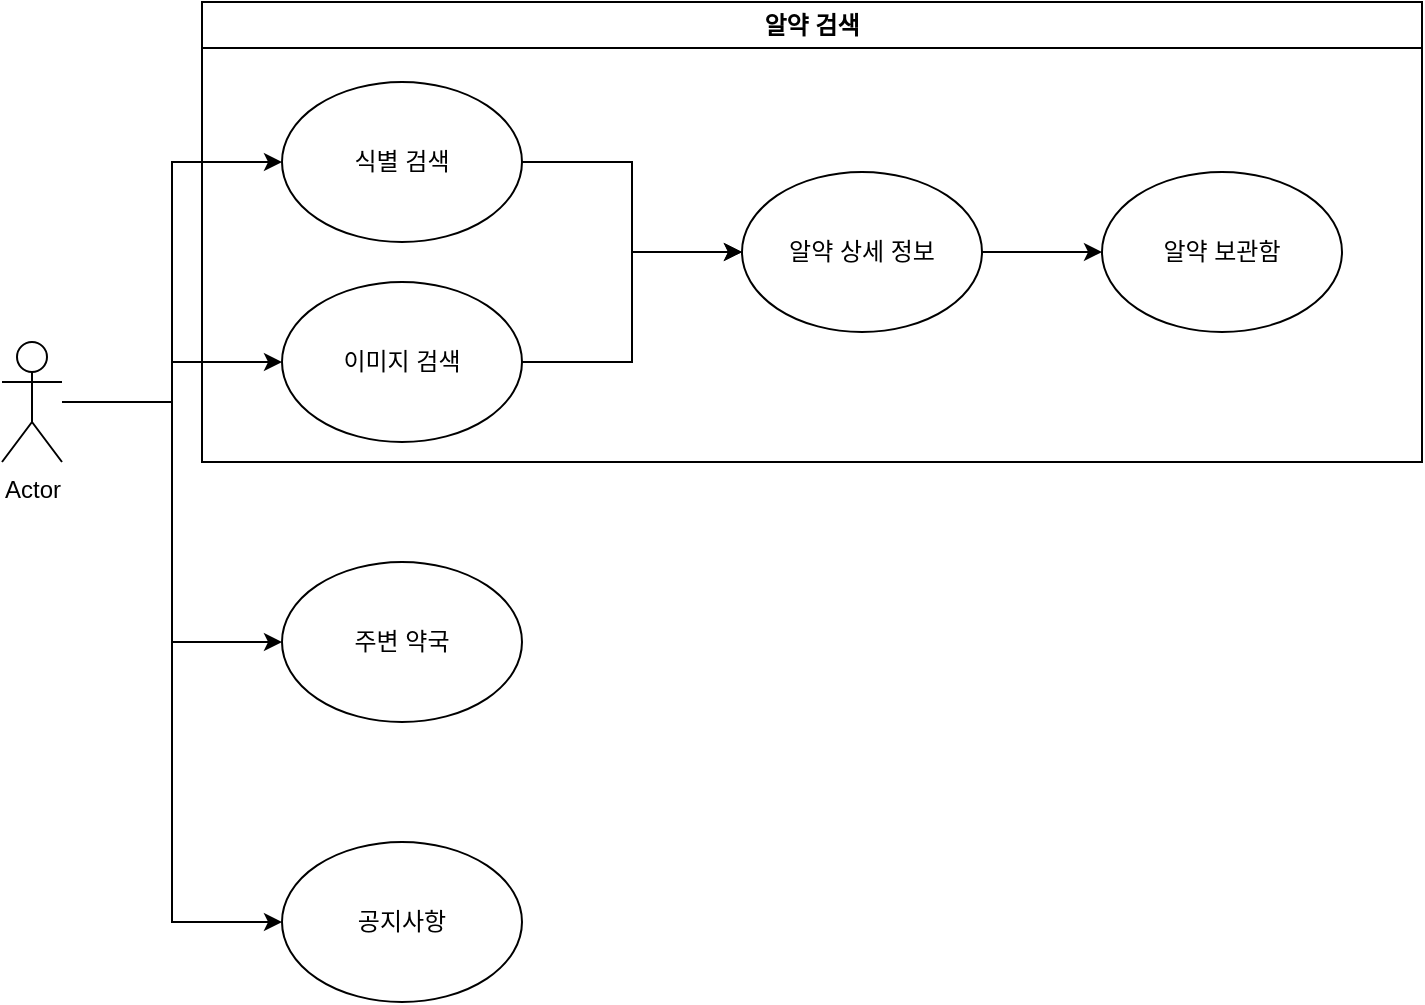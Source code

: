 <mxfile version="27.0.9">
  <diagram name="페이지-1" id="v2m0u7Tq7ZrRJvh4xyKS">
    <mxGraphModel dx="1426" dy="757" grid="1" gridSize="10" guides="1" tooltips="1" connect="1" arrows="1" fold="1" page="1" pageScale="1" pageWidth="827" pageHeight="1169" math="0" shadow="0">
      <root>
        <mxCell id="0" />
        <mxCell id="1" parent="0" />
        <mxCell id="_laJthD7RzezHino16pQ-17" style="edgeStyle=orthogonalEdgeStyle;rounded=0;orthogonalLoop=1;jettySize=auto;html=1;entryX=0;entryY=0.5;entryDx=0;entryDy=0;" parent="1" source="_laJthD7RzezHino16pQ-1" target="_laJthD7RzezHino16pQ-4" edge="1">
          <mxGeometry relative="1" as="geometry" />
        </mxCell>
        <mxCell id="_laJthD7RzezHino16pQ-18" style="edgeStyle=orthogonalEdgeStyle;rounded=0;orthogonalLoop=1;jettySize=auto;html=1;entryX=0;entryY=0.5;entryDx=0;entryDy=0;" parent="1" source="_laJthD7RzezHino16pQ-1" target="_laJthD7RzezHino16pQ-6" edge="1">
          <mxGeometry relative="1" as="geometry" />
        </mxCell>
        <mxCell id="_laJthD7RzezHino16pQ-25" style="edgeStyle=orthogonalEdgeStyle;rounded=0;orthogonalLoop=1;jettySize=auto;html=1;entryX=0;entryY=0.5;entryDx=0;entryDy=0;" parent="1" source="_laJthD7RzezHino16pQ-1" target="_laJthD7RzezHino16pQ-2" edge="1">
          <mxGeometry relative="1" as="geometry" />
        </mxCell>
        <mxCell id="_laJthD7RzezHino16pQ-26" style="edgeStyle=orthogonalEdgeStyle;rounded=0;orthogonalLoop=1;jettySize=auto;html=1;entryX=0;entryY=0.5;entryDx=0;entryDy=0;" parent="1" source="_laJthD7RzezHino16pQ-1" target="_laJthD7RzezHino16pQ-3" edge="1">
          <mxGeometry relative="1" as="geometry" />
        </mxCell>
        <mxCell id="_laJthD7RzezHino16pQ-1" value="Actor" style="shape=umlActor;verticalLabelPosition=bottom;verticalAlign=top;html=1;outlineConnect=0;" parent="1" vertex="1">
          <mxGeometry x="50" y="480" width="30" height="60" as="geometry" />
        </mxCell>
        <mxCell id="_laJthD7RzezHino16pQ-4" value="주변 약국" style="ellipse;whiteSpace=wrap;html=1;" parent="1" vertex="1">
          <mxGeometry x="190" y="590" width="120" height="80" as="geometry" />
        </mxCell>
        <mxCell id="_laJthD7RzezHino16pQ-6" value="공지사항" style="ellipse;whiteSpace=wrap;html=1;" parent="1" vertex="1">
          <mxGeometry x="190" y="730" width="120" height="80" as="geometry" />
        </mxCell>
        <mxCell id="_laJthD7RzezHino16pQ-14" value="알약 검색" style="swimlane;whiteSpace=wrap;html=1;" parent="1" vertex="1">
          <mxGeometry x="150" y="310" width="610" height="230" as="geometry" />
        </mxCell>
        <mxCell id="_laJthD7RzezHino16pQ-19" style="edgeStyle=orthogonalEdgeStyle;rounded=0;orthogonalLoop=1;jettySize=auto;html=1;" parent="_laJthD7RzezHino16pQ-14" source="_laJthD7RzezHino16pQ-2" target="_laJthD7RzezHino16pQ-7" edge="1">
          <mxGeometry relative="1" as="geometry" />
        </mxCell>
        <mxCell id="_laJthD7RzezHino16pQ-2" value="식별 검색" style="ellipse;whiteSpace=wrap;html=1;" parent="_laJthD7RzezHino16pQ-14" vertex="1">
          <mxGeometry x="40" y="40" width="120" height="80" as="geometry" />
        </mxCell>
        <mxCell id="_laJthD7RzezHino16pQ-24" style="edgeStyle=orthogonalEdgeStyle;rounded=0;orthogonalLoop=1;jettySize=auto;html=1;entryX=0;entryY=0.5;entryDx=0;entryDy=0;" parent="_laJthD7RzezHino16pQ-14" source="_laJthD7RzezHino16pQ-3" target="_laJthD7RzezHino16pQ-7" edge="1">
          <mxGeometry relative="1" as="geometry" />
        </mxCell>
        <mxCell id="_laJthD7RzezHino16pQ-3" value="이미지 검색" style="ellipse;whiteSpace=wrap;html=1;" parent="_laJthD7RzezHino16pQ-14" vertex="1">
          <mxGeometry x="40" y="140" width="120" height="80" as="geometry" />
        </mxCell>
        <mxCell id="_laJthD7RzezHino16pQ-23" value="" style="edgeStyle=orthogonalEdgeStyle;rounded=0;orthogonalLoop=1;jettySize=auto;html=1;" parent="_laJthD7RzezHino16pQ-14" source="_laJthD7RzezHino16pQ-7" target="_laJthD7RzezHino16pQ-5" edge="1">
          <mxGeometry relative="1" as="geometry" />
        </mxCell>
        <mxCell id="_laJthD7RzezHino16pQ-7" value="알약 상세 정보" style="ellipse;whiteSpace=wrap;html=1;" parent="_laJthD7RzezHino16pQ-14" vertex="1">
          <mxGeometry x="270" y="85" width="120" height="80" as="geometry" />
        </mxCell>
        <mxCell id="_laJthD7RzezHino16pQ-5" value="알약 보관함" style="ellipse;whiteSpace=wrap;html=1;" parent="_laJthD7RzezHino16pQ-14" vertex="1">
          <mxGeometry x="450" y="85" width="120" height="80" as="geometry" />
        </mxCell>
      </root>
    </mxGraphModel>
  </diagram>
</mxfile>
